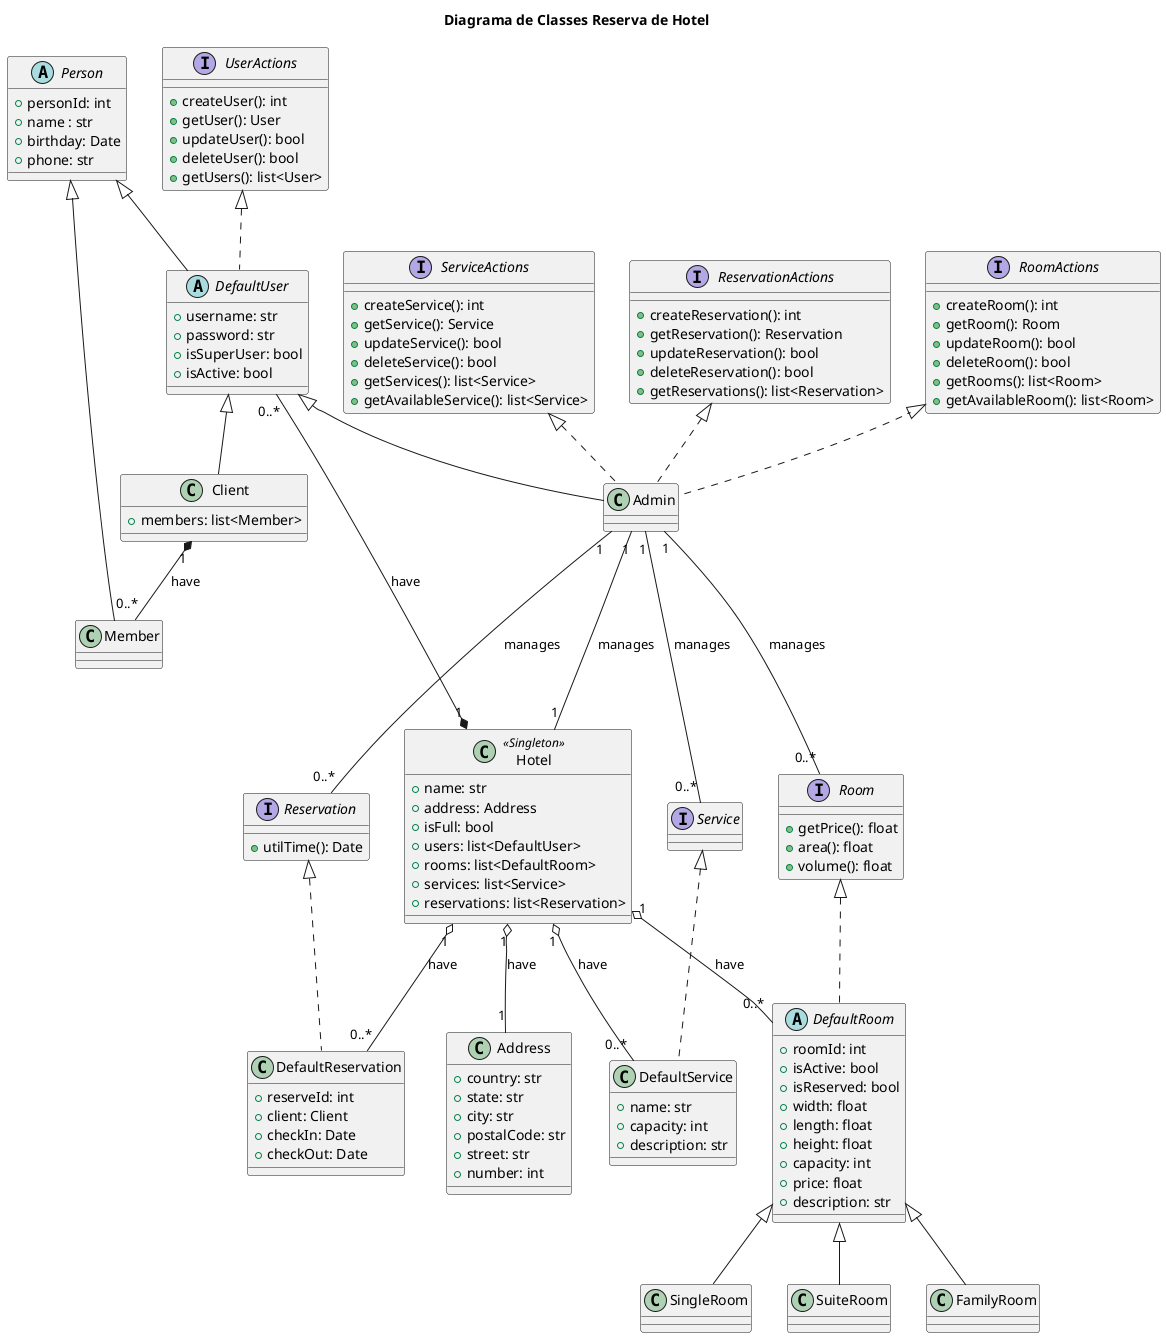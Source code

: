 @startuml
title Diagrama de Classes Reserva de Hotel

abstract class Person {
    +personId: int 
    +name : str
    +birthday: Date
    +phone: str
}

interface UserActions {
    +createUser(): int
    +getUser(): User
    +updateUser(): bool
    +deleteUser(): bool
    +getUsers(): list<User>
}

interface ReservationActions {
    +createReservation(): int
    +getReservation(): Reservation
    +updateReservation(): bool
    +deleteReservation(): bool
    +getReservations(): list<Reservation>
}

class Client extends DefaultUser {
    +members: list<Member> 
}

abstract class DefaultUser extends Person implements UserActions {
    +username: str
    +password: str
    +isSuperUser: bool 
    +isActive: bool 
}

class Admin extends DefaultUser implements ReservationActions, RoomActions, ServiceActions {

}


class Member extends Person {
}


class Hotel <<Singleton>> {
    +name: str
    +address: Address
    +isFull: bool
    +users: list<DefaultUser>
    +rooms: list<DefaultRoom>
    +services: list<Service>
    +reservations: list<Reservation>
}

interface RoomActions {
    +createRoom(): int
    +getRoom(): Room
    +updateRoom(): bool
    +deleteRoom(): bool
    +getRooms(): list<Room>
    +getAvailableRoom(): list<Room>
}

interface ServiceActions {
    +createService(): int
    +getService(): Service
    +updateService(): bool
    +deleteService(): bool
    +getServices(): list<Service>
    +getAvailableService(): list<Service>
}

class Address {
    +country: str
    +state: str
    +city: str
    +postalCode: str
    +street: str
    +number: int
}

interface Room {
    +getPrice(): float
    +area(): float
    +volume(): float
}

abstract class DefaultRoom implements Room {
    +roomId: int
    +isActive: bool
    +isReserved: bool
    +width: float
    +length: float
    +height: float
    +capacity: int
    +price: float
    +description: str
}


class SingleRoom extends DefaultRoom {
}

class SuiteRoom extends DefaultRoom {
}

class FamilyRoom extends DefaultRoom {
}

class DefaultService implements Service {
    +name: str
    +capacity: int 
    +description: str
}

interface Reservation {
    +utilTime(): Date
}

class DefaultReservation implements Reservation {
    +reserveId: int
    +client: Client 
    +checkIn: Date
    +checkOut: Date

}

Hotel "1" o-- "1"     Address: have
Hotel "1" *-- "0..*"  DefaultUser: have
Hotel "1" o-- "0..*"  DefaultRoom: have
Hotel "1" o-- "0..*"  DefaultService: have
Hotel "1" o-- "0..*"  DefaultReservation: have

Admin "1" --- "0..*"  Service: manages
Admin "1" --- "0..*"  Room: manages
Admin "1" --- "0..*"  Reservation: manages
Admin "1" --- "1"     Hotel: manages

Client "1" *-- "0..*" Member: have
@enduml
